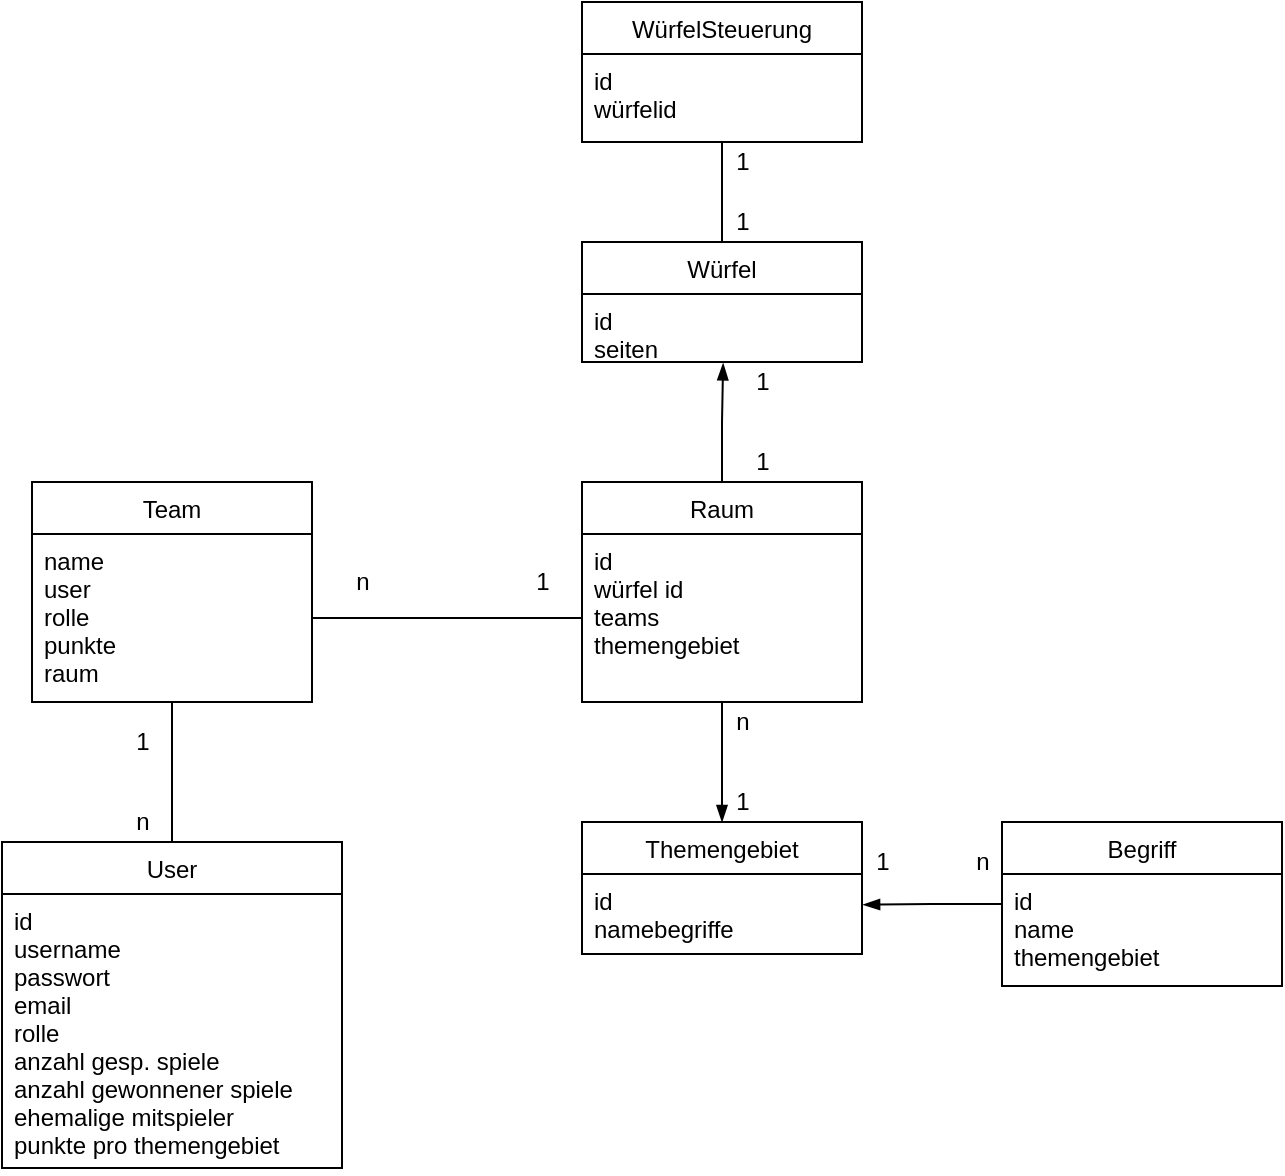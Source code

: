 <mxfile version="14.4.8" type="device"><diagram id="C5RBs43oDa-KdzZeNtuy" name="Page-1"><mxGraphModel dx="918" dy="896" grid="0" gridSize="10" guides="1" tooltips="1" connect="1" arrows="1" fold="1" page="0" pageScale="1" pageWidth="827" pageHeight="1169" math="0" shadow="0"><root><mxCell id="WIyWlLk6GJQsqaUBKTNV-0"/><mxCell id="WIyWlLk6GJQsqaUBKTNV-1" parent="WIyWlLk6GJQsqaUBKTNV-0"/><mxCell id="mKAIcvCfkdqER0AQD8_Q-0" value="Team" style="swimlane;fontStyle=0;childLayout=stackLayout;horizontal=1;startSize=26;fillColor=none;horizontalStack=0;resizeParent=1;resizeParentMax=0;resizeLast=0;collapsible=1;marginBottom=0;" parent="WIyWlLk6GJQsqaUBKTNV-1" vertex="1"><mxGeometry x="345" y="220" width="140" height="110" as="geometry"/></mxCell><mxCell id="mKAIcvCfkdqER0AQD8_Q-4" value="name&#xA;user&#xA;rolle&#xA;punkte&#xA;raum&#xA;&#xA;&#xA;" style="text;strokeColor=none;fillColor=none;align=left;verticalAlign=top;spacingLeft=4;spacingRight=4;overflow=hidden;rotatable=0;points=[[0,0.5],[1,0.5]];portConstraint=eastwest;" parent="mKAIcvCfkdqER0AQD8_Q-0" vertex="1"><mxGeometry y="26" width="140" height="84" as="geometry"/></mxCell><mxCell id="mLK_F9L_pUTkeHel47rG-6" style="edgeStyle=orthogonalEdgeStyle;rounded=0;orthogonalLoop=1;jettySize=auto;html=1;entryX=0.5;entryY=1;entryDx=0;entryDy=0;entryPerimeter=0;endArrow=none;endFill=0;" parent="WIyWlLk6GJQsqaUBKTNV-1" source="mKAIcvCfkdqER0AQD8_Q-5" target="mKAIcvCfkdqER0AQD8_Q-4" edge="1"><mxGeometry relative="1" as="geometry"><mxPoint x="415" y="340" as="targetPoint"/></mxGeometry></mxCell><mxCell id="mKAIcvCfkdqER0AQD8_Q-5" value="User" style="swimlane;fontStyle=0;childLayout=stackLayout;horizontal=1;startSize=26;fillColor=none;horizontalStack=0;resizeParent=1;resizeParentMax=0;resizeLast=0;collapsible=1;marginBottom=0;" parent="WIyWlLk6GJQsqaUBKTNV-1" vertex="1"><mxGeometry x="330" y="400" width="170" height="163" as="geometry"/></mxCell><mxCell id="mKAIcvCfkdqER0AQD8_Q-6" value="id&#xA;username&#xA;passwort&#xA;email&#xA;rolle&#xA;anzahl gesp. spiele&#xA;anzahl gewonnener spiele&#xA;ehemalige mitspieler&#xA;punkte pro themengebiet&#xA;&#xA;&#xA;&#xA;&#xA;&#xA;&#xA;" style="text;strokeColor=none;fillColor=none;align=left;verticalAlign=top;spacingLeft=4;spacingRight=4;overflow=hidden;rotatable=0;points=[[0,0.5],[1,0.5]];portConstraint=eastwest;" parent="mKAIcvCfkdqER0AQD8_Q-5" vertex="1"><mxGeometry y="26" width="170" height="137" as="geometry"/></mxCell><mxCell id="mKAIcvCfkdqER0AQD8_Q-51" style="edgeStyle=orthogonalEdgeStyle;rounded=0;orthogonalLoop=1;jettySize=auto;html=1;entryX=0.504;entryY=1.02;entryDx=0;entryDy=0;entryPerimeter=0;endArrow=blockThin;endFill=1;" parent="WIyWlLk6GJQsqaUBKTNV-1" source="mKAIcvCfkdqER0AQD8_Q-13" target="mKAIcvCfkdqER0AQD8_Q-20" edge="1"><mxGeometry relative="1" as="geometry"/></mxCell><mxCell id="mKAIcvCfkdqER0AQD8_Q-55" style="edgeStyle=orthogonalEdgeStyle;rounded=0;orthogonalLoop=1;jettySize=auto;html=1;entryX=0.5;entryY=0;entryDx=0;entryDy=0;endArrow=blockThin;endFill=1;" parent="WIyWlLk6GJQsqaUBKTNV-1" source="mKAIcvCfkdqER0AQD8_Q-13" target="mKAIcvCfkdqER0AQD8_Q-15" edge="1"><mxGeometry relative="1" as="geometry"/></mxCell><mxCell id="mKAIcvCfkdqER0AQD8_Q-13" value="Raum" style="swimlane;fontStyle=0;childLayout=stackLayout;horizontal=1;startSize=26;fillColor=none;horizontalStack=0;resizeParent=1;resizeParentMax=0;resizeLast=0;collapsible=1;marginBottom=0;" parent="WIyWlLk6GJQsqaUBKTNV-1" vertex="1"><mxGeometry x="620" y="220" width="140" height="110" as="geometry"/></mxCell><mxCell id="mKAIcvCfkdqER0AQD8_Q-14" value="id&#xA;würfel id&#xA;teams&#xA;themengebiet&#xA;" style="text;strokeColor=none;fillColor=none;align=left;verticalAlign=top;spacingLeft=4;spacingRight=4;overflow=hidden;rotatable=0;points=[[0,0.5],[1,0.5]];portConstraint=eastwest;" parent="mKAIcvCfkdqER0AQD8_Q-13" vertex="1"><mxGeometry y="26" width="140" height="84" as="geometry"/></mxCell><mxCell id="mKAIcvCfkdqER0AQD8_Q-15" value="Themengebiet" style="swimlane;fontStyle=0;childLayout=stackLayout;horizontal=1;startSize=26;fillColor=none;horizontalStack=0;resizeParent=1;resizeParentMax=0;resizeLast=0;collapsible=1;marginBottom=0;" parent="WIyWlLk6GJQsqaUBKTNV-1" vertex="1"><mxGeometry x="620" y="390" width="140" height="66" as="geometry"/></mxCell><mxCell id="mKAIcvCfkdqER0AQD8_Q-16" value="id&#xA;namebegriffe&#xA;" style="text;strokeColor=none;fillColor=none;align=left;verticalAlign=top;spacingLeft=4;spacingRight=4;overflow=hidden;rotatable=0;points=[[0,0.5],[1,0.5]];portConstraint=eastwest;" parent="mKAIcvCfkdqER0AQD8_Q-15" vertex="1"><mxGeometry y="26" width="140" height="40" as="geometry"/></mxCell><mxCell id="mKAIcvCfkdqER0AQD8_Q-59" style="edgeStyle=orthogonalEdgeStyle;rounded=0;orthogonalLoop=1;jettySize=auto;html=1;entryX=0.5;entryY=1;entryDx=0;entryDy=0;endArrow=none;endFill=0;" parent="WIyWlLk6GJQsqaUBKTNV-1" source="mKAIcvCfkdqER0AQD8_Q-19" target="mKAIcvCfkdqER0AQD8_Q-24" edge="1"><mxGeometry relative="1" as="geometry"/></mxCell><mxCell id="mKAIcvCfkdqER0AQD8_Q-19" value="Würfel" style="swimlane;fontStyle=0;childLayout=stackLayout;horizontal=1;startSize=26;fillColor=none;horizontalStack=0;resizeParent=1;resizeParentMax=0;resizeLast=0;collapsible=1;marginBottom=0;" parent="WIyWlLk6GJQsqaUBKTNV-1" vertex="1"><mxGeometry x="620" y="100" width="140" height="60" as="geometry"/></mxCell><mxCell id="mKAIcvCfkdqER0AQD8_Q-20" value="id&#xA;seiten&#xA;&#xA;" style="text;strokeColor=none;fillColor=none;align=left;verticalAlign=top;spacingLeft=4;spacingRight=4;overflow=hidden;rotatable=0;points=[[0,0.5],[1,0.5]];portConstraint=eastwest;" parent="mKAIcvCfkdqER0AQD8_Q-19" vertex="1"><mxGeometry y="26" width="140" height="34" as="geometry"/></mxCell><mxCell id="mKAIcvCfkdqER0AQD8_Q-46" style="edgeStyle=orthogonalEdgeStyle;rounded=0;orthogonalLoop=1;jettySize=auto;html=1;endArrow=blockThin;endFill=1;entryX=1.004;entryY=0.383;entryDx=0;entryDy=0;entryPerimeter=0;" parent="WIyWlLk6GJQsqaUBKTNV-1" source="mKAIcvCfkdqER0AQD8_Q-21" target="mKAIcvCfkdqER0AQD8_Q-16" edge="1"><mxGeometry relative="1" as="geometry"><mxPoint x="760" y="440" as="targetPoint"/></mxGeometry></mxCell><mxCell id="mKAIcvCfkdqER0AQD8_Q-21" value="Begriff" style="swimlane;fontStyle=0;childLayout=stackLayout;horizontal=1;startSize=26;fillColor=none;horizontalStack=0;resizeParent=1;resizeParentMax=0;resizeLast=0;collapsible=1;marginBottom=0;" parent="WIyWlLk6GJQsqaUBKTNV-1" vertex="1"><mxGeometry x="830" y="390" width="140" height="82" as="geometry"/></mxCell><mxCell id="mKAIcvCfkdqER0AQD8_Q-22" value="id&#xA;name&#xA;themengebiet&#xA;" style="text;strokeColor=none;fillColor=none;align=left;verticalAlign=top;spacingLeft=4;spacingRight=4;overflow=hidden;rotatable=0;points=[[0,0.5],[1,0.5]];portConstraint=eastwest;" parent="mKAIcvCfkdqER0AQD8_Q-21" vertex="1"><mxGeometry y="26" width="140" height="56" as="geometry"/></mxCell><mxCell id="mKAIcvCfkdqER0AQD8_Q-24" value="WürfelSteuerung" style="swimlane;fontStyle=0;childLayout=stackLayout;horizontal=1;startSize=26;fillColor=none;horizontalStack=0;resizeParent=1;resizeParentMax=0;resizeLast=0;collapsible=1;marginBottom=0;" parent="WIyWlLk6GJQsqaUBKTNV-1" vertex="1"><mxGeometry x="620" y="-20" width="140" height="70" as="geometry"/></mxCell><mxCell id="mKAIcvCfkdqER0AQD8_Q-25" value="id&#xA;würfelid&#xA;" style="text;strokeColor=none;fillColor=none;align=left;verticalAlign=top;spacingLeft=4;spacingRight=4;overflow=hidden;rotatable=0;points=[[0,0.5],[1,0.5]];portConstraint=eastwest;" parent="mKAIcvCfkdqER0AQD8_Q-24" vertex="1"><mxGeometry y="26" width="140" height="44" as="geometry"/></mxCell><mxCell id="mKAIcvCfkdqER0AQD8_Q-39" value="n" style="text;html=1;align=center;verticalAlign=middle;resizable=0;points=[];autosize=1;" parent="WIyWlLk6GJQsqaUBKTNV-1" vertex="1"><mxGeometry x="390" y="380" width="20" height="20" as="geometry"/></mxCell><mxCell id="mKAIcvCfkdqER0AQD8_Q-48" value="1" style="text;html=1;align=center;verticalAlign=middle;resizable=0;points=[];autosize=1;" parent="WIyWlLk6GJQsqaUBKTNV-1" vertex="1"><mxGeometry x="760" y="400" width="20" height="20" as="geometry"/></mxCell><mxCell id="mKAIcvCfkdqER0AQD8_Q-49" value="n" style="text;html=1;align=center;verticalAlign=middle;resizable=0;points=[];autosize=1;" parent="WIyWlLk6GJQsqaUBKTNV-1" vertex="1"><mxGeometry x="810" y="400" width="20" height="20" as="geometry"/></mxCell><mxCell id="mKAIcvCfkdqER0AQD8_Q-52" value="1" style="text;html=1;align=center;verticalAlign=middle;resizable=0;points=[];autosize=1;" parent="WIyWlLk6GJQsqaUBKTNV-1" vertex="1"><mxGeometry x="700" y="160" width="20" height="20" as="geometry"/></mxCell><mxCell id="mKAIcvCfkdqER0AQD8_Q-53" value="1" style="text;html=1;align=center;verticalAlign=middle;resizable=0;points=[];autosize=1;" parent="WIyWlLk6GJQsqaUBKTNV-1" vertex="1"><mxGeometry x="700" y="200" width="20" height="20" as="geometry"/></mxCell><mxCell id="mKAIcvCfkdqER0AQD8_Q-56" value="1" style="text;html=1;align=center;verticalAlign=middle;resizable=0;points=[];autosize=1;" parent="WIyWlLk6GJQsqaUBKTNV-1" vertex="1"><mxGeometry x="690" y="370" width="20" height="20" as="geometry"/></mxCell><mxCell id="mKAIcvCfkdqER0AQD8_Q-57" value="n" style="text;html=1;align=center;verticalAlign=middle;resizable=0;points=[];autosize=1;" parent="WIyWlLk6GJQsqaUBKTNV-1" vertex="1"><mxGeometry x="690" y="330" width="20" height="20" as="geometry"/></mxCell><mxCell id="mKAIcvCfkdqER0AQD8_Q-60" value="1" style="text;html=1;align=center;verticalAlign=middle;resizable=0;points=[];autosize=1;" parent="WIyWlLk6GJQsqaUBKTNV-1" vertex="1"><mxGeometry x="690" y="50" width="20" height="20" as="geometry"/></mxCell><mxCell id="mKAIcvCfkdqER0AQD8_Q-61" value="1" style="text;html=1;align=center;verticalAlign=middle;resizable=0;points=[];autosize=1;" parent="WIyWlLk6GJQsqaUBKTNV-1" vertex="1"><mxGeometry x="690" y="80" width="20" height="20" as="geometry"/></mxCell><mxCell id="mLK_F9L_pUTkeHel47rG-7" value="1" style="text;html=1;align=center;verticalAlign=middle;resizable=0;points=[];autosize=1;" parent="WIyWlLk6GJQsqaUBKTNV-1" vertex="1"><mxGeometry x="390" y="340" width="20" height="20" as="geometry"/></mxCell><mxCell id="mLK_F9L_pUTkeHel47rG-10" style="edgeStyle=orthogonalEdgeStyle;rounded=0;orthogonalLoop=1;jettySize=auto;html=1;entryX=0;entryY=0.5;entryDx=0;entryDy=0;startArrow=none;startFill=0;endArrow=none;endFill=0;" parent="WIyWlLk6GJQsqaUBKTNV-1" source="mKAIcvCfkdqER0AQD8_Q-4" target="mKAIcvCfkdqER0AQD8_Q-14" edge="1"><mxGeometry relative="1" as="geometry"/></mxCell><mxCell id="mLK_F9L_pUTkeHel47rG-11" value="n" style="text;html=1;align=center;verticalAlign=middle;resizable=0;points=[];autosize=1;" parent="WIyWlLk6GJQsqaUBKTNV-1" vertex="1"><mxGeometry x="500" y="260" width="20" height="20" as="geometry"/></mxCell><mxCell id="mLK_F9L_pUTkeHel47rG-12" value="1" style="text;html=1;align=center;verticalAlign=middle;resizable=0;points=[];autosize=1;" parent="WIyWlLk6GJQsqaUBKTNV-1" vertex="1"><mxGeometry x="590" y="260" width="20" height="20" as="geometry"/></mxCell></root></mxGraphModel></diagram></mxfile>